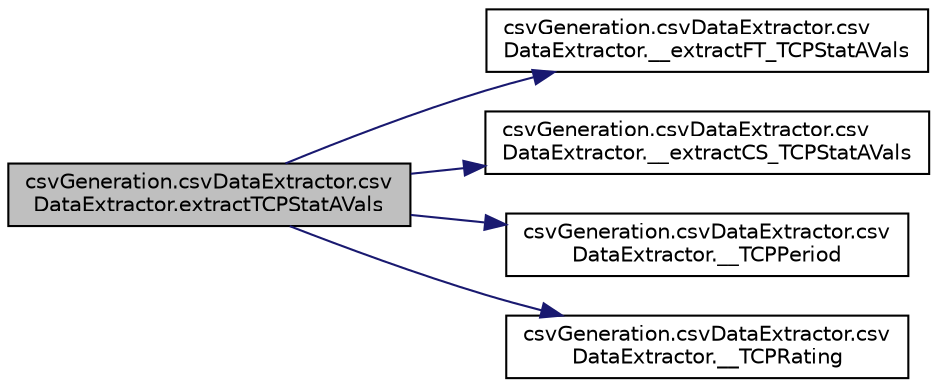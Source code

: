 digraph "csvGeneration.csvDataExtractor.csvDataExtractor.extractTCPStatAVals"
{
  edge [fontname="Helvetica",fontsize="10",labelfontname="Helvetica",labelfontsize="10"];
  node [fontname="Helvetica",fontsize="10",shape=record];
  rankdir="LR";
  Node1 [label="csvGeneration.csvDataExtractor.csv\lDataExtractor.extractTCPStatAVals",height=0.2,width=0.4,color="black", fillcolor="grey75", style="filled", fontcolor="black"];
  Node1 -> Node2 [color="midnightblue",fontsize="10",style="solid",fontname="Helvetica"];
  Node2 [label="csvGeneration.csvDataExtractor.csv\lDataExtractor.__extractFT_TCPStatAVals",height=0.2,width=0.4,color="black", fillcolor="white", style="filled",URL="$classcsv_generation_1_1csv_data_extractor_1_1csv_data_extractor.html#a276cc74be6df6ae80145a015a986ed0d"];
  Node1 -> Node3 [color="midnightblue",fontsize="10",style="solid",fontname="Helvetica"];
  Node3 [label="csvGeneration.csvDataExtractor.csv\lDataExtractor.__extractCS_TCPStatAVals",height=0.2,width=0.4,color="black", fillcolor="white", style="filled",URL="$classcsv_generation_1_1csv_data_extractor_1_1csv_data_extractor.html#aa5ec3a51867af8bb0791186f23382d97"];
  Node1 -> Node4 [color="midnightblue",fontsize="10",style="solid",fontname="Helvetica"];
  Node4 [label="csvGeneration.csvDataExtractor.csv\lDataExtractor.__TCPPeriod",height=0.2,width=0.4,color="black", fillcolor="white", style="filled",URL="$classcsv_generation_1_1csv_data_extractor_1_1csv_data_extractor.html#ad13e633b02cfb76152b163d54a14992b"];
  Node1 -> Node5 [color="midnightblue",fontsize="10",style="solid",fontname="Helvetica"];
  Node5 [label="csvGeneration.csvDataExtractor.csv\lDataExtractor.__TCPRating",height=0.2,width=0.4,color="black", fillcolor="white", style="filled",URL="$classcsv_generation_1_1csv_data_extractor_1_1csv_data_extractor.html#aec3996dd1398e23f82776990eaf896ec"];
}
